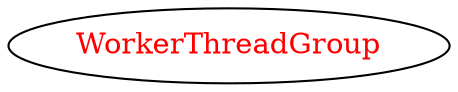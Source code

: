 digraph dependencyGraph {
 concentrate=true;
 ranksep="2.0";
 rankdir="LR"; 
 splines="ortho";
"WorkerThreadGroup" [fontcolor="red"];
}